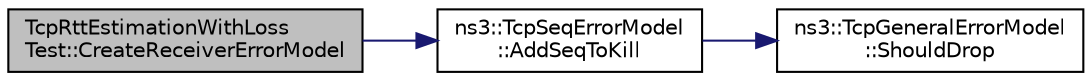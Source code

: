 digraph "TcpRttEstimationWithLossTest::CreateReceiverErrorModel"
{
  edge [fontname="Helvetica",fontsize="10",labelfontname="Helvetica",labelfontsize="10"];
  node [fontname="Helvetica",fontsize="10",shape=record];
  rankdir="LR";
  Node1 [label="TcpRttEstimationWithLoss\lTest::CreateReceiverErrorModel",height=0.2,width=0.4,color="black", fillcolor="grey75", style="filled", fontcolor="black"];
  Node1 -> Node2 [color="midnightblue",fontsize="10",style="solid"];
  Node2 [label="ns3::TcpSeqErrorModel\l::AddSeqToKill",height=0.2,width=0.4,color="black", fillcolor="white", style="filled",URL="$df/d33/classns3_1_1TcpSeqErrorModel.html#a5c414ce6277ae9ff84decb83a0847386",tooltip="Add the sequence number to the list of segments to be killed. "];
  Node2 -> Node3 [color="midnightblue",fontsize="10",style="solid"];
  Node3 [label="ns3::TcpGeneralErrorModel\l::ShouldDrop",height=0.2,width=0.4,color="black", fillcolor="white", style="filled",URL="$d1/d5a/classns3_1_1TcpGeneralErrorModel.html#aba3c6551e43eabb1ac165b2dc7d491c9",tooltip="Check if the packet should be dropped. "];
}
